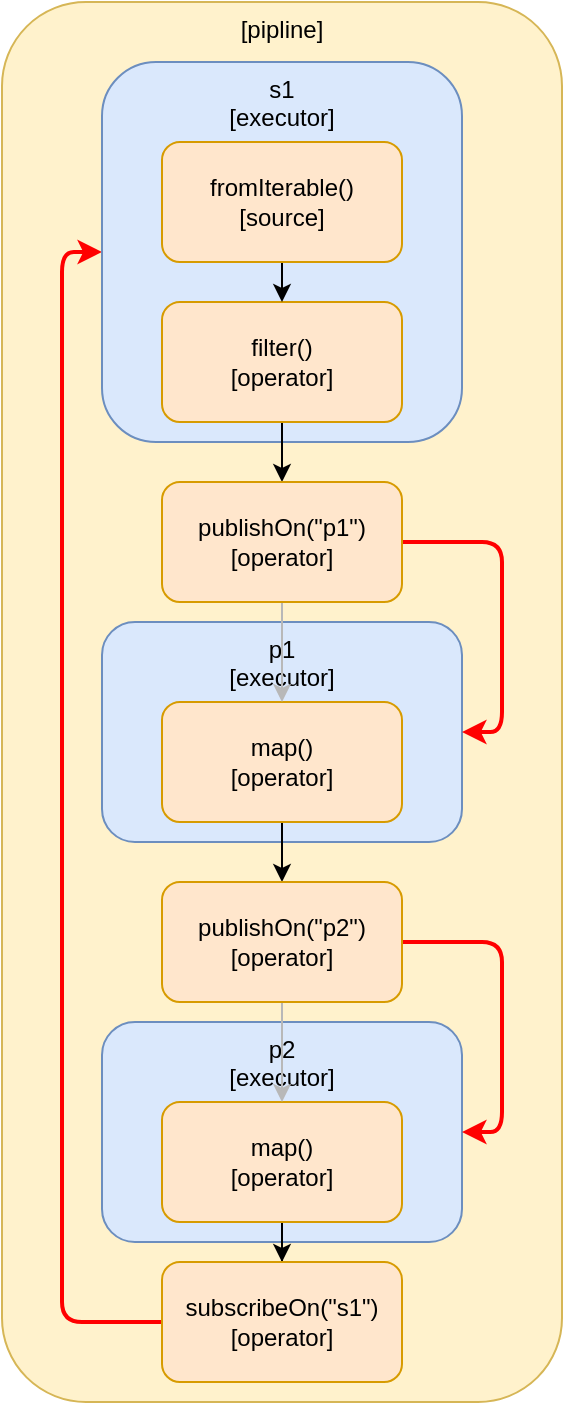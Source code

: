 <mxfile version="22.1.21" type="device">
  <diagram name="1 oldal" id="lJfBmLQwx1s9EJp2PIZj">
    <mxGraphModel dx="1188" dy="674" grid="1" gridSize="10" guides="1" tooltips="1" connect="1" arrows="1" fold="1" page="1" pageScale="1" pageWidth="827" pageHeight="1169" math="0" shadow="0">
      <root>
        <mxCell id="0" />
        <mxCell id="1" parent="0" />
        <mxCell id="1L38nvM-ssfPp6MPhMyn-5" value="[pipline]" style="rounded=1;whiteSpace=wrap;html=1;fillColor=#fff2cc;strokeColor=#d6b656;verticalAlign=top;" parent="1" vertex="1">
          <mxGeometry x="90" y="50" width="280" height="700" as="geometry" />
        </mxCell>
        <mxCell id="1L38nvM-ssfPp6MPhMyn-28" style="edgeStyle=orthogonalEdgeStyle;rounded=1;orthogonalLoop=1;jettySize=auto;html=1;exitX=0;exitY=0.5;exitDx=0;exitDy=0;entryX=0;entryY=0.5;entryDx=0;entryDy=0;curved=0;strokeColor=#FF0000;strokeWidth=2;" parent="1" source="1L38nvM-ssfPp6MPhMyn-19" target="1L38nvM-ssfPp6MPhMyn-20" edge="1">
          <mxGeometry relative="1" as="geometry" />
        </mxCell>
        <mxCell id="1L38nvM-ssfPp6MPhMyn-22" value="p2&lt;br&gt;[executor]" style="rounded=1;whiteSpace=wrap;html=1;fillColor=#dae8fc;strokeColor=#6c8ebf;verticalAlign=top;" parent="1" vertex="1">
          <mxGeometry x="140" y="560" width="180" height="110" as="geometry" />
        </mxCell>
        <mxCell id="1L38nvM-ssfPp6MPhMyn-21" value="p1&lt;br&gt;[executor]" style="rounded=1;whiteSpace=wrap;html=1;fillColor=#dae8fc;strokeColor=#6c8ebf;verticalAlign=top;" parent="1" vertex="1">
          <mxGeometry x="140" y="360" width="180" height="110" as="geometry" />
        </mxCell>
        <mxCell id="1L38nvM-ssfPp6MPhMyn-20" value="s1&lt;br&gt;[executor]" style="rounded=1;whiteSpace=wrap;html=1;fillColor=#dae8fc;strokeColor=#6c8ebf;verticalAlign=top;align=center;" parent="1" vertex="1">
          <mxGeometry x="140" y="80" width="180" height="190" as="geometry" />
        </mxCell>
        <mxCell id="2gO4b6BWbxsjLLJZcE6m-3" style="edgeStyle=orthogonalEdgeStyle;rounded=0;orthogonalLoop=1;jettySize=auto;html=1;exitX=0.5;exitY=1;exitDx=0;exitDy=0;" edge="1" parent="1" source="1L38nvM-ssfPp6MPhMyn-1" target="1L38nvM-ssfPp6MPhMyn-17">
          <mxGeometry relative="1" as="geometry" />
        </mxCell>
        <mxCell id="1L38nvM-ssfPp6MPhMyn-1" value="filter()&lt;br&gt;[operator]" style="rounded=1;whiteSpace=wrap;html=1;fillColor=#ffe6cc;strokeColor=#d79b00;" parent="1" vertex="1">
          <mxGeometry x="170" y="200" width="120" height="60" as="geometry" />
        </mxCell>
        <mxCell id="2gO4b6BWbxsjLLJZcE6m-2" style="edgeStyle=orthogonalEdgeStyle;rounded=0;orthogonalLoop=1;jettySize=auto;html=1;exitX=0.5;exitY=1;exitDx=0;exitDy=0;entryX=0.5;entryY=0;entryDx=0;entryDy=0;" edge="1" parent="1" source="1L38nvM-ssfPp6MPhMyn-2" target="1L38nvM-ssfPp6MPhMyn-1">
          <mxGeometry relative="1" as="geometry" />
        </mxCell>
        <mxCell id="1L38nvM-ssfPp6MPhMyn-2" value="fromIterable()&lt;br&gt;[source]" style="rounded=1;whiteSpace=wrap;html=1;fillColor=#ffe6cc;strokeColor=#d79b00;" parent="1" vertex="1">
          <mxGeometry x="170" y="120" width="120" height="60" as="geometry" />
        </mxCell>
        <mxCell id="2gO4b6BWbxsjLLJZcE6m-5" style="edgeStyle=orthogonalEdgeStyle;rounded=0;orthogonalLoop=1;jettySize=auto;html=1;exitX=0.5;exitY=1;exitDx=0;exitDy=0;" edge="1" parent="1" source="1L38nvM-ssfPp6MPhMyn-3" target="1L38nvM-ssfPp6MPhMyn-18">
          <mxGeometry relative="1" as="geometry" />
        </mxCell>
        <mxCell id="1L38nvM-ssfPp6MPhMyn-3" value="map()&lt;br&gt;[operator]" style="rounded=1;whiteSpace=wrap;html=1;fillColor=#ffe6cc;strokeColor=#d79b00;" parent="1" vertex="1">
          <mxGeometry x="170" y="400" width="120" height="60" as="geometry" />
        </mxCell>
        <mxCell id="2gO4b6BWbxsjLLJZcE6m-7" style="edgeStyle=orthogonalEdgeStyle;rounded=0;orthogonalLoop=1;jettySize=auto;html=1;exitX=0.5;exitY=1;exitDx=0;exitDy=0;" edge="1" parent="1" source="1L38nvM-ssfPp6MPhMyn-4" target="1L38nvM-ssfPp6MPhMyn-19">
          <mxGeometry relative="1" as="geometry" />
        </mxCell>
        <mxCell id="1L38nvM-ssfPp6MPhMyn-4" value="map()&lt;br&gt;[operator]" style="rounded=1;whiteSpace=wrap;html=1;fillColor=#ffe6cc;strokeColor=#d79b00;" parent="1" vertex="1">
          <mxGeometry x="170" y="600" width="120" height="60" as="geometry" />
        </mxCell>
        <mxCell id="1L38nvM-ssfPp6MPhMyn-23" style="edgeStyle=orthogonalEdgeStyle;rounded=1;orthogonalLoop=1;jettySize=auto;html=1;exitX=1;exitY=0.5;exitDx=0;exitDy=0;entryX=1;entryY=0.5;entryDx=0;entryDy=0;curved=0;strokeColor=#FF0000;strokeWidth=2;" parent="1" source="1L38nvM-ssfPp6MPhMyn-17" target="1L38nvM-ssfPp6MPhMyn-21" edge="1">
          <mxGeometry relative="1" as="geometry" />
        </mxCell>
        <mxCell id="2gO4b6BWbxsjLLJZcE6m-11" style="edgeStyle=orthogonalEdgeStyle;rounded=0;orthogonalLoop=1;jettySize=auto;html=1;exitX=0.5;exitY=1;exitDx=0;exitDy=0;strokeColor=#B8B8B8;" edge="1" parent="1" source="1L38nvM-ssfPp6MPhMyn-17" target="1L38nvM-ssfPp6MPhMyn-3">
          <mxGeometry relative="1" as="geometry" />
        </mxCell>
        <mxCell id="1L38nvM-ssfPp6MPhMyn-17" value="publishOn(&quot;p1&quot;)&lt;br&gt;[operator]" style="rounded=1;whiteSpace=wrap;html=1;fillColor=#ffe6cc;strokeColor=#d79b00;" parent="1" vertex="1">
          <mxGeometry x="170" y="290" width="120" height="60" as="geometry" />
        </mxCell>
        <mxCell id="1L38nvM-ssfPp6MPhMyn-24" style="edgeStyle=orthogonalEdgeStyle;rounded=1;orthogonalLoop=1;jettySize=auto;html=1;exitX=1;exitY=0.5;exitDx=0;exitDy=0;entryX=1;entryY=0.5;entryDx=0;entryDy=0;curved=0;strokeColor=#FF0000;strokeWidth=2;" parent="1" source="1L38nvM-ssfPp6MPhMyn-18" target="1L38nvM-ssfPp6MPhMyn-22" edge="1">
          <mxGeometry relative="1" as="geometry" />
        </mxCell>
        <mxCell id="2gO4b6BWbxsjLLJZcE6m-12" style="edgeStyle=orthogonalEdgeStyle;rounded=0;orthogonalLoop=1;jettySize=auto;html=1;exitX=0.5;exitY=1;exitDx=0;exitDy=0;entryX=0.5;entryY=0;entryDx=0;entryDy=0;strokeColor=#B8B8B8;" edge="1" parent="1" source="1L38nvM-ssfPp6MPhMyn-18" target="1L38nvM-ssfPp6MPhMyn-4">
          <mxGeometry relative="1" as="geometry" />
        </mxCell>
        <mxCell id="1L38nvM-ssfPp6MPhMyn-18" value="publishOn(&quot;p2&quot;)&lt;br&gt;[operator]" style="rounded=1;whiteSpace=wrap;html=1;fillColor=#ffe6cc;strokeColor=#d79b00;" parent="1" vertex="1">
          <mxGeometry x="170" y="490" width="120" height="60" as="geometry" />
        </mxCell>
        <mxCell id="1L38nvM-ssfPp6MPhMyn-19" value="subscribeOn(&quot;s1&quot;)&lt;br&gt;[operator]" style="rounded=1;whiteSpace=wrap;html=1;fillColor=#ffe6cc;strokeColor=#d79b00;" parent="1" vertex="1">
          <mxGeometry x="170" y="680" width="120" height="60" as="geometry" />
        </mxCell>
      </root>
    </mxGraphModel>
  </diagram>
</mxfile>
